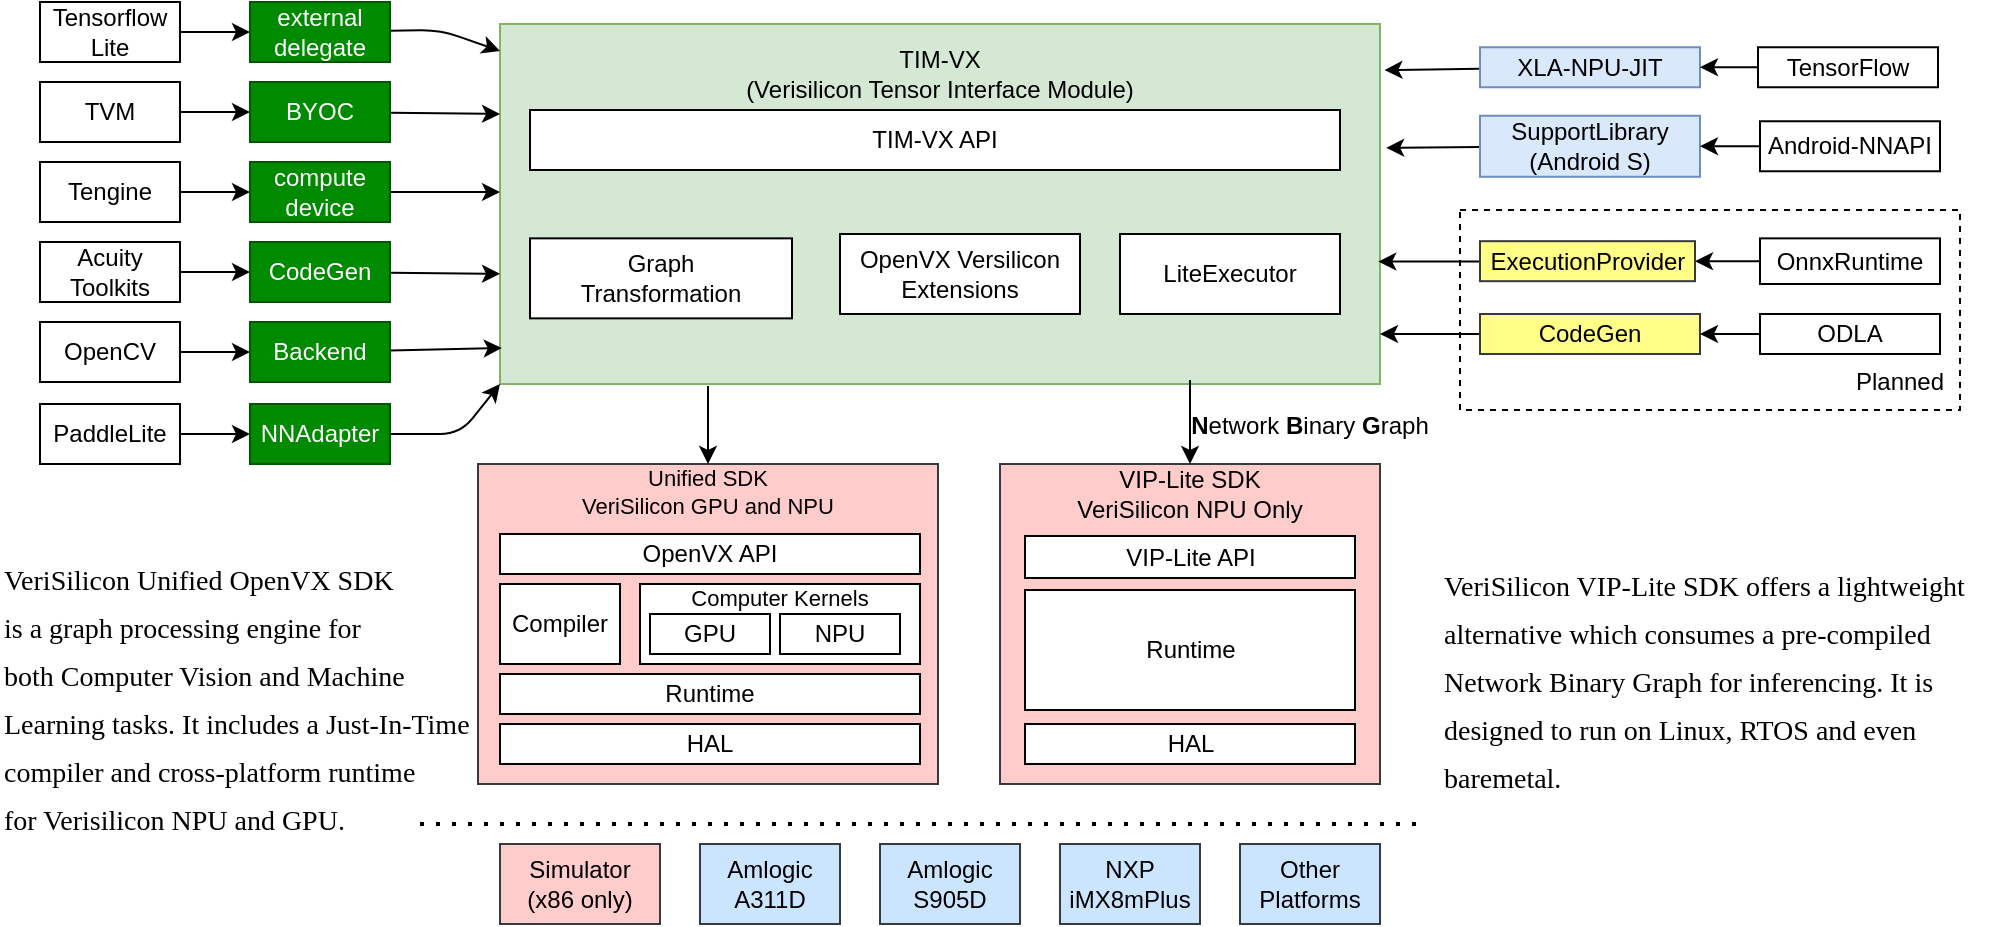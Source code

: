 <mxfile>
    <diagram id="VHfcqXCgYyYvh84WI8c_" name="Page-1">
        <mxGraphModel dx="1181" dy="618" grid="1" gridSize="10" guides="1" tooltips="1" connect="1" arrows="1" fold="1" page="1" pageScale="1" pageWidth="1920" pageHeight="1200" math="0" shadow="0">
            <root>
                <mxCell id="0"/>
                <mxCell id="1" parent="0"/>
                <mxCell id="7hn8l3dEzRy8Bgzg2w-8-24" value="" style="rounded=0;whiteSpace=wrap;html=1;strokeColor=#000000;fontColor=#000000;dashed=1;" parent="1" vertex="1">
                    <mxGeometry x="760" y="130" width="250" height="100" as="geometry"/>
                </mxCell>
                <mxCell id="O1ek9wwueyP22K0zIJVe-6" value="Unified SDK&lt;br style=&quot;font-size: 11px&quot;&gt;VeriSilicon GPU and NPU&lt;br&gt;&lt;br&gt;&lt;br&gt;&lt;br&gt;&lt;br&gt;&lt;br&gt;&lt;br style=&quot;font-size: 11px&quot;&gt;&lt;br style=&quot;font-size: 11px&quot;&gt;&lt;br style=&quot;font-size: 11px&quot;&gt;&lt;br style=&quot;font-size: 11px&quot;&gt;&lt;br style=&quot;font-size: 11px&quot;&gt;" style="rounded=0;whiteSpace=wrap;html=1;fillColor=#ffcccc;fontSize=11;strokeColor=#36393d;" parent="1" vertex="1">
                    <mxGeometry x="269" y="257" width="230" height="160" as="geometry"/>
                </mxCell>
                <mxCell id="O1ek9wwueyP22K0zIJVe-44" value="Computer Kernels&lt;br style=&quot;font-size: 11px;&quot;&gt;&lt;br style=&quot;font-size: 11px;&quot;&gt;&lt;br style=&quot;font-size: 11px;&quot;&gt;" style="rounded=0;whiteSpace=wrap;html=1;fontSize=11;" parent="1" vertex="1">
                    <mxGeometry x="350" y="317" width="140" height="40" as="geometry"/>
                </mxCell>
                <mxCell id="O1ek9wwueyP22K0zIJVe-5" value="TIM-VX&lt;br&gt;(Verisilicon Tensor Interface Module)&lt;br&gt;&lt;br&gt;&lt;br&gt;&lt;br&gt;&lt;br&gt;&lt;br&gt;&lt;br&gt;&lt;br&gt;&lt;br&gt;&lt;br&gt;" style="rounded=0;whiteSpace=wrap;html=1;fillColor=#d5e8d4;strokeColor=#82b366;" parent="1" vertex="1">
                    <mxGeometry x="280" y="37" width="440" height="180" as="geometry"/>
                </mxCell>
                <mxCell id="O1ek9wwueyP22K0zIJVe-1" value="TIM-VX API" style="rounded=0;whiteSpace=wrap;html=1;" parent="1" vertex="1">
                    <mxGeometry x="295" y="80" width="405" height="30" as="geometry"/>
                </mxCell>
                <mxCell id="O1ek9wwueyP22K0zIJVe-2" value="Graph&lt;br&gt;Transformation" style="rounded=0;whiteSpace=wrap;html=1;" parent="1" vertex="1">
                    <mxGeometry x="295" y="144.18" width="131" height="40" as="geometry"/>
                </mxCell>
                <mxCell id="O1ek9wwueyP22K0zIJVe-4" value="OpenVX Versilicon Extensions" style="rounded=0;whiteSpace=wrap;html=1;align=center;" parent="1" vertex="1">
                    <mxGeometry x="450" y="142" width="120" height="40" as="geometry"/>
                </mxCell>
                <mxCell id="O1ek9wwueyP22K0zIJVe-7" value="HAL" style="rounded=0;whiteSpace=wrap;html=1;" parent="1" vertex="1">
                    <mxGeometry x="280" y="387" width="210" height="20" as="geometry"/>
                </mxCell>
                <mxCell id="O1ek9wwueyP22K0zIJVe-8" value="OpenVX API" style="rounded=0;whiteSpace=wrap;html=1;" parent="1" vertex="1">
                    <mxGeometry x="280" y="292" width="210" height="20" as="geometry"/>
                </mxCell>
                <mxCell id="O1ek9wwueyP22K0zIJVe-12" value="Compiler" style="rounded=0;whiteSpace=wrap;html=1;" parent="1" vertex="1">
                    <mxGeometry x="280" y="317" width="60" height="40" as="geometry"/>
                </mxCell>
                <mxCell id="O1ek9wwueyP22K0zIJVe-13" value="Amlogic&lt;br&gt;A311D" style="rounded=0;whiteSpace=wrap;html=1;fillColor=#cce5ff;strokeColor=#36393d;" parent="1" vertex="1">
                    <mxGeometry x="380" y="447" width="70" height="40" as="geometry"/>
                </mxCell>
                <mxCell id="O1ek9wwueyP22K0zIJVe-15" value="NXP&lt;br&gt;iMX8mPlus" style="rounded=0;whiteSpace=wrap;html=1;fillColor=#cce5ff;strokeColor=#36393d;" parent="1" vertex="1">
                    <mxGeometry x="560" y="447" width="70" height="40" as="geometry"/>
                </mxCell>
                <mxCell id="O1ek9wwueyP22K0zIJVe-16" value="Simulator&lt;br&gt;(x86 only)" style="rounded=0;whiteSpace=wrap;html=1;fillColor=#ffcccc;strokeColor=#36393d;" parent="1" vertex="1">
                    <mxGeometry x="280" y="447" width="80" height="40" as="geometry"/>
                </mxCell>
                <mxCell id="13" style="edgeStyle=none;html=1;" parent="1" source="O1ek9wwueyP22K0zIJVe-17" target="O1ek9wwueyP22K0zIJVe-5" edge="1">
                    <mxGeometry relative="1" as="geometry">
                        <Array as="points">
                            <mxPoint x="250" y="40"/>
                        </Array>
                    </mxGeometry>
                </mxCell>
                <mxCell id="O1ek9wwueyP22K0zIJVe-17" value="external&lt;br&gt;delegate" style="rounded=0;whiteSpace=wrap;html=1;fillColor=#008a00;strokeColor=#005700;fontColor=#ffffff;" parent="1" vertex="1">
                    <mxGeometry x="155" y="26" width="70" height="30" as="geometry"/>
                </mxCell>
                <mxCell id="14" style="edgeStyle=none;html=1;entryX=0;entryY=0.25;entryDx=0;entryDy=0;" parent="1" source="O1ek9wwueyP22K0zIJVe-18" target="O1ek9wwueyP22K0zIJVe-5" edge="1">
                    <mxGeometry relative="1" as="geometry"/>
                </mxCell>
                <mxCell id="O1ek9wwueyP22K0zIJVe-18" value="BYOC" style="rounded=0;whiteSpace=wrap;html=1;fillColor=#008a00;strokeColor=#005700;fontColor=#ffffff;" parent="1" vertex="1">
                    <mxGeometry x="155" y="66" width="70" height="30" as="geometry"/>
                </mxCell>
                <mxCell id="15" style="edgeStyle=none;html=1;entryX=0;entryY=0.467;entryDx=0;entryDy=0;entryPerimeter=0;" parent="1" source="O1ek9wwueyP22K0zIJVe-19" target="O1ek9wwueyP22K0zIJVe-5" edge="1">
                    <mxGeometry relative="1" as="geometry"/>
                </mxCell>
                <mxCell id="O1ek9wwueyP22K0zIJVe-19" value="compute&lt;br&gt;device" style="rounded=0;whiteSpace=wrap;html=1;fillColor=#008a00;strokeColor=#005700;fontColor=#ffffff;" parent="1" vertex="1">
                    <mxGeometry x="155" y="106" width="70" height="30" as="geometry"/>
                </mxCell>
                <mxCell id="O1ek9wwueyP22K0zIJVe-31" style="edgeStyle=orthogonalEdgeStyle;rounded=0;orthogonalLoop=1;jettySize=auto;html=1;exitX=1;exitY=0.5;exitDx=0;exitDy=0;entryX=0;entryY=0.5;entryDx=0;entryDy=0;" parent="1" source="O1ek9wwueyP22K0zIJVe-21" target="O1ek9wwueyP22K0zIJVe-17" edge="1">
                    <mxGeometry relative="1" as="geometry"/>
                </mxCell>
                <mxCell id="O1ek9wwueyP22K0zIJVe-21" value="Tensorflow Lite" style="rounded=0;whiteSpace=wrap;html=1;" parent="1" vertex="1">
                    <mxGeometry x="50" y="26" width="70" height="30" as="geometry"/>
                </mxCell>
                <mxCell id="O1ek9wwueyP22K0zIJVe-33" style="edgeStyle=orthogonalEdgeStyle;rounded=0;orthogonalLoop=1;jettySize=auto;html=1;exitX=1;exitY=0.5;exitDx=0;exitDy=0;entryX=0;entryY=0.5;entryDx=0;entryDy=0;" parent="1" source="O1ek9wwueyP22K0zIJVe-22" target="O1ek9wwueyP22K0zIJVe-18" edge="1">
                    <mxGeometry relative="1" as="geometry"/>
                </mxCell>
                <mxCell id="O1ek9wwueyP22K0zIJVe-22" value="TVM" style="rounded=0;whiteSpace=wrap;html=1;" parent="1" vertex="1">
                    <mxGeometry x="50" y="66" width="70" height="30" as="geometry"/>
                </mxCell>
                <mxCell id="O1ek9wwueyP22K0zIJVe-35" style="edgeStyle=orthogonalEdgeStyle;rounded=0;orthogonalLoop=1;jettySize=auto;html=1;exitX=1;exitY=0.5;exitDx=0;exitDy=0;" parent="1" source="O1ek9wwueyP22K0zIJVe-23" target="O1ek9wwueyP22K0zIJVe-19" edge="1">
                    <mxGeometry relative="1" as="geometry"/>
                </mxCell>
                <mxCell id="O1ek9wwueyP22K0zIJVe-23" value="Tengine" style="rounded=0;whiteSpace=wrap;html=1;" parent="1" vertex="1">
                    <mxGeometry x="50" y="106" width="70" height="30" as="geometry"/>
                </mxCell>
                <mxCell id="E49QVNKm6BqZbPj6xxwa-10" style="edgeStyle=orthogonalEdgeStyle;rounded=0;orthogonalLoop=1;jettySize=auto;html=1;exitX=1;exitY=0.5;exitDx=0;exitDy=0;entryX=0;entryY=0.5;entryDx=0;entryDy=0;fontSize=20;fontColor=#FFFFFF;" parent="1" source="O1ek9wwueyP22K0zIJVe-27" target="E49QVNKm6BqZbPj6xxwa-9" edge="1">
                    <mxGeometry relative="1" as="geometry"/>
                </mxCell>
                <mxCell id="O1ek9wwueyP22K0zIJVe-27" value="Acuity&lt;br&gt;Toolkits" style="rounded=0;whiteSpace=wrap;html=1;" parent="1" vertex="1">
                    <mxGeometry x="50" y="146" width="70" height="30" as="geometry"/>
                </mxCell>
                <mxCell id="O1ek9wwueyP22K0zIJVe-28" value="Other Platforms" style="rounded=0;whiteSpace=wrap;html=1;fillColor=#cce5ff;strokeColor=#36393d;" parent="1" vertex="1">
                    <mxGeometry x="650" y="447" width="70" height="40" as="geometry"/>
                </mxCell>
                <mxCell id="O1ek9wwueyP22K0zIJVe-29" value="" style="endArrow=none;dashed=1;html=1;dashPattern=1 3;strokeWidth=2;rounded=0;" parent="1" edge="1">
                    <mxGeometry width="50" height="50" relative="1" as="geometry">
                        <mxPoint x="240" y="437" as="sourcePoint"/>
                        <mxPoint x="740" y="437" as="targetPoint"/>
                    </mxGeometry>
                </mxCell>
                <mxCell id="O1ek9wwueyP22K0zIJVe-39" value="VIP-Lite SDK&lt;br&gt;VeriSilicon NPU Only&lt;br&gt;&lt;br&gt;&lt;br&gt;&lt;br&gt;&lt;br&gt;&lt;br&gt;&lt;br&gt;&lt;br&gt;&lt;br&gt;&lt;br&gt;" style="rounded=0;whiteSpace=wrap;html=1;fillColor=#ffcccc;strokeColor=#36393d;" parent="1" vertex="1">
                    <mxGeometry x="530" y="257" width="190" height="160" as="geometry"/>
                </mxCell>
                <mxCell id="O1ek9wwueyP22K0zIJVe-40" value="HAL" style="rounded=0;whiteSpace=wrap;html=1;" parent="1" vertex="1">
                    <mxGeometry x="542.5" y="387" width="165" height="20" as="geometry"/>
                </mxCell>
                <mxCell id="O1ek9wwueyP22K0zIJVe-41" value="Runtime" style="rounded=0;whiteSpace=wrap;html=1;" parent="1" vertex="1">
                    <mxGeometry x="542.5" y="320" width="165" height="60" as="geometry"/>
                </mxCell>
                <mxCell id="O1ek9wwueyP22K0zIJVe-42" value="GPU" style="rounded=0;whiteSpace=wrap;html=1;" parent="1" vertex="1">
                    <mxGeometry x="355" y="332" width="60" height="20" as="geometry"/>
                </mxCell>
                <mxCell id="O1ek9wwueyP22K0zIJVe-43" value="NPU" style="rounded=0;whiteSpace=wrap;html=1;" parent="1" vertex="1">
                    <mxGeometry x="420" y="332" width="60" height="20" as="geometry"/>
                </mxCell>
                <mxCell id="O1ek9wwueyP22K0zIJVe-45" value="Runtime" style="rounded=0;whiteSpace=wrap;html=1;" parent="1" vertex="1">
                    <mxGeometry x="280" y="362" width="210" height="20" as="geometry"/>
                </mxCell>
                <mxCell id="O1ek9wwueyP22K0zIJVe-48" value="LiteExecutor" style="rounded=0;whiteSpace=wrap;html=1;" parent="1" vertex="1">
                    <mxGeometry x="590" y="142" width="110" height="40" as="geometry"/>
                </mxCell>
                <mxCell id="7hn8l3dEzRy8Bgzg2w-8-1" value="" style="endArrow=classic;html=1;" parent="1" target="O1ek9wwueyP22K0zIJVe-39" edge="1">
                    <mxGeometry width="50" height="50" relative="1" as="geometry">
                        <mxPoint x="625" y="215" as="sourcePoint"/>
                        <mxPoint x="800" y="217" as="targetPoint"/>
                    </mxGeometry>
                </mxCell>
                <mxCell id="7hn8l3dEzRy8Bgzg2w-8-2" value="&lt;b&gt;N&lt;/b&gt;etwork &lt;b&gt;B&lt;/b&gt;inary &lt;b&gt;G&lt;/b&gt;raph" style="text;html=1;strokeColor=none;fillColor=none;align=center;verticalAlign=middle;whiteSpace=wrap;rounded=0;" parent="1" vertex="1">
                    <mxGeometry x="620" y="228" width="130" height="20" as="geometry"/>
                </mxCell>
                <mxCell id="7hn8l3dEzRy8Bgzg2w-8-3" value="" style="endArrow=classic;html=1;fontColor=#FF3333;entryX=0.5;entryY=0;entryDx=0;entryDy=0;" parent="1" target="O1ek9wwueyP22K0zIJVe-6" edge="1">
                    <mxGeometry width="50" height="50" relative="1" as="geometry">
                        <mxPoint x="384" y="218" as="sourcePoint"/>
                        <mxPoint x="470" y="237" as="targetPoint"/>
                    </mxGeometry>
                </mxCell>
                <mxCell id="19" style="edgeStyle=none;html=1;entryX=1.005;entryY=0.128;entryDx=0;entryDy=0;entryPerimeter=0;" edge="1" parent="1" source="7hn8l3dEzRy8Bgzg2w-8-5" target="O1ek9wwueyP22K0zIJVe-5">
                    <mxGeometry relative="1" as="geometry"/>
                </mxCell>
                <mxCell id="7hn8l3dEzRy8Bgzg2w-8-5" value="XLA-NPU-JIT" style="rounded=0;whiteSpace=wrap;html=1;fillColor=#dae8fc;strokeColor=#6c8ebf;" parent="1" vertex="1">
                    <mxGeometry x="770" y="48.63" width="110" height="20" as="geometry"/>
                </mxCell>
                <mxCell id="7hn8l3dEzRy8Bgzg2w-8-8" style="edgeStyle=orthogonalEdgeStyle;rounded=0;orthogonalLoop=1;jettySize=auto;html=1;entryX=1;entryY=0.5;entryDx=0;entryDy=0;fontColor=#000000;" parent="1" source="7hn8l3dEzRy8Bgzg2w-8-7" target="7hn8l3dEzRy8Bgzg2w-8-5" edge="1">
                    <mxGeometry relative="1" as="geometry"/>
                </mxCell>
                <mxCell id="7hn8l3dEzRy8Bgzg2w-8-7" value="TensorFlow" style="rounded=0;whiteSpace=wrap;html=1;strokeColor=#000000;" parent="1" vertex="1">
                    <mxGeometry x="909" y="48.63" width="90" height="20" as="geometry"/>
                </mxCell>
                <mxCell id="20" style="edgeStyle=none;html=1;entryX=1.007;entryY=0.344;entryDx=0;entryDy=0;entryPerimeter=0;" edge="1" parent="1" source="7hn8l3dEzRy8Bgzg2w-8-9" target="O1ek9wwueyP22K0zIJVe-5">
                    <mxGeometry relative="1" as="geometry"/>
                </mxCell>
                <mxCell id="7hn8l3dEzRy8Bgzg2w-8-9" value="SupportLibrary&lt;br&gt;(Android S)" style="rounded=0;whiteSpace=wrap;html=1;strokeColor=#6c8ebf;fillColor=#dae8fc;" parent="1" vertex="1">
                    <mxGeometry x="770" y="82.88" width="110" height="30.5" as="geometry"/>
                </mxCell>
                <mxCell id="7hn8l3dEzRy8Bgzg2w-8-11" style="edgeStyle=orthogonalEdgeStyle;rounded=0;orthogonalLoop=1;jettySize=auto;html=1;entryX=1;entryY=0.5;entryDx=0;entryDy=0;fontColor=#000000;" parent="1" source="7hn8l3dEzRy8Bgzg2w-8-10" target="7hn8l3dEzRy8Bgzg2w-8-9" edge="1">
                    <mxGeometry relative="1" as="geometry"/>
                </mxCell>
                <mxCell id="7hn8l3dEzRy8Bgzg2w-8-10" value="Android-NNAPI" style="rounded=0;whiteSpace=wrap;html=1;strokeColor=#000000;" parent="1" vertex="1">
                    <mxGeometry x="910" y="85.63" width="90" height="25" as="geometry"/>
                </mxCell>
                <mxCell id="7hn8l3dEzRy8Bgzg2w-8-22" value="" style="edgeStyle=orthogonalEdgeStyle;rounded=0;orthogonalLoop=1;jettySize=auto;html=1;fontColor=#000000;" parent="1" source="7hn8l3dEzRy8Bgzg2w-8-20" target="7hn8l3dEzRy8Bgzg2w-8-21" edge="1">
                    <mxGeometry relative="1" as="geometry"/>
                </mxCell>
                <mxCell id="2" style="edgeStyle=none;html=1;entryX=0.998;entryY=0.66;entryDx=0;entryDy=0;entryPerimeter=0;" parent="1" source="7hn8l3dEzRy8Bgzg2w-8-21" target="O1ek9wwueyP22K0zIJVe-5" edge="1">
                    <mxGeometry relative="1" as="geometry"/>
                </mxCell>
                <mxCell id="7hn8l3dEzRy8Bgzg2w-8-21" value="ExecutionProvider" style="whiteSpace=wrap;html=1;rounded=0;fillColor=#ffff88;strokeColor=#36393d;" parent="1" vertex="1">
                    <mxGeometry x="770" y="145.59" width="107.5" height="20" as="geometry"/>
                </mxCell>
                <mxCell id="7hn8l3dEzRy8Bgzg2w-8-35" style="edgeStyle=orthogonalEdgeStyle;rounded=0;orthogonalLoop=1;jettySize=auto;html=1;entryX=1;entryY=0.5;entryDx=0;entryDy=0;fontColor=#000000;" parent="1" source="7hn8l3dEzRy8Bgzg2w-8-32" target="7hn8l3dEzRy8Bgzg2w-8-34" edge="1">
                    <mxGeometry relative="1" as="geometry"/>
                </mxCell>
                <mxCell id="7hn8l3dEzRy8Bgzg2w-8-32" value="ODLA" style="rounded=0;whiteSpace=wrap;html=1;strokeColor=#000000;fontColor=#000000;" parent="1" vertex="1">
                    <mxGeometry x="910" y="182" width="90" height="20" as="geometry"/>
                </mxCell>
                <mxCell id="7hn8l3dEzRy8Bgzg2w-8-36" style="edgeStyle=orthogonalEdgeStyle;rounded=0;orthogonalLoop=1;jettySize=auto;html=1;entryX=1;entryY=0.861;entryDx=0;entryDy=0;entryPerimeter=0;fontColor=#000000;" parent="1" source="7hn8l3dEzRy8Bgzg2w-8-34" target="O1ek9wwueyP22K0zIJVe-5" edge="1">
                    <mxGeometry relative="1" as="geometry"/>
                </mxCell>
                <mxCell id="7hn8l3dEzRy8Bgzg2w-8-34" value="CodeGen" style="rounded=0;whiteSpace=wrap;html=1;strokeColor=#36393d;fillColor=#ffff88;" parent="1" vertex="1">
                    <mxGeometry x="770" y="182" width="110" height="20" as="geometry"/>
                </mxCell>
                <mxCell id="7hn8l3dEzRy8Bgzg2w-8-14" value="Planned" style="text;html=1;fillColor=none;align=center;verticalAlign=middle;whiteSpace=wrap;rounded=0;fontColor=#000000;dashed=1;" parent="1" vertex="1">
                    <mxGeometry x="935" y="195" width="90" height="42" as="geometry"/>
                </mxCell>
                <mxCell id="7hn8l3dEzRy8Bgzg2w-8-20" value="OnnxRuntime" style="rounded=0;whiteSpace=wrap;html=1;strokeColor=#000000;" parent="1" vertex="1">
                    <mxGeometry x="910" y="144.18" width="90" height="22.82" as="geometry"/>
                </mxCell>
                <mxCell id="16" style="edgeStyle=none;html=1;entryX=0;entryY=0.694;entryDx=0;entryDy=0;entryPerimeter=0;" parent="1" source="E49QVNKm6BqZbPj6xxwa-9" target="O1ek9wwueyP22K0zIJVe-5" edge="1">
                    <mxGeometry relative="1" as="geometry"/>
                </mxCell>
                <mxCell id="E49QVNKm6BqZbPj6xxwa-9" value="CodeGen" style="rounded=0;whiteSpace=wrap;html=1;fillColor=#008a00;strokeColor=#005700;fontColor=#ffffff;" parent="1" vertex="1">
                    <mxGeometry x="155" y="146" width="70" height="30" as="geometry"/>
                </mxCell>
                <mxCell id="E49QVNKm6BqZbPj6xxwa-12" value="Amlogic&lt;br&gt;S905D" style="rounded=0;whiteSpace=wrap;html=1;fillColor=#cce5ff;strokeColor=#36393d;" parent="1" vertex="1">
                    <mxGeometry x="470" y="447" width="70" height="40" as="geometry"/>
                </mxCell>
                <mxCell id="E49QVNKm6BqZbPj6xxwa-14" value="VIP-Lite API" style="rounded=0;whiteSpace=wrap;html=1;" parent="1" vertex="1">
                    <mxGeometry x="542.5" y="293" width="165" height="21" as="geometry"/>
                </mxCell>
                <mxCell id="E49QVNKm6BqZbPj6xxwa-15" value="&lt;font color=&quot;#000000&quot; style=&quot;font-size: 14px&quot;&gt;&lt;font face=&quot;Times New Roman&quot;&gt;VeriSilicon Unified OpenVX SDK&lt;br&gt;is a graph processing engine for&lt;br&gt;both Computer Vision and Machine&lt;br&gt;Learning tasks. It includes a Just-In-Time&lt;br&gt;compiler and cross-platform runtime&lt;br&gt;for Verisilicon NPU and GPU.&lt;/font&gt;&lt;br&gt;&lt;/font&gt;" style="text;html=1;align=left;verticalAlign=middle;resizable=0;points=[];autosize=1;strokeColor=none;fillColor=none;fontSize=20;fontColor=#FFFFFF;" parent="1" vertex="1">
                    <mxGeometry x="30" y="287" width="250" height="170" as="geometry"/>
                </mxCell>
                <mxCell id="E49QVNKm6BqZbPj6xxwa-17" value="&lt;font color=&quot;#000000&quot; style=&quot;font-size: 14px&quot;&gt;&lt;font face=&quot;Times New Roman&quot;&gt;VeriSilicon VIP-Lite SDK offers a lightweight&lt;br&gt;alternative which consumes a pre-compiled&amp;nbsp;&lt;br&gt;Network Binary Graph for inferencing. It is&lt;br&gt;designed to run on Linux, RTOS and even&lt;br&gt;baremetal.&lt;/font&gt;&lt;br&gt;&lt;/font&gt;" style="text;html=1;align=left;verticalAlign=middle;resizable=0;points=[];autosize=1;strokeColor=none;fillColor=none;fontSize=20;fontColor=#FFFFFF;" parent="1" vertex="1">
                    <mxGeometry x="750" y="293" width="280" height="140" as="geometry"/>
                </mxCell>
                <mxCell id="8" style="edgeStyle=none;html=1;entryX=0;entryY=0.5;entryDx=0;entryDy=0;" parent="1" source="3" target="7" edge="1">
                    <mxGeometry relative="1" as="geometry"/>
                </mxCell>
                <mxCell id="3" value="OpenCV" style="rounded=0;whiteSpace=wrap;html=1;" parent="1" vertex="1">
                    <mxGeometry x="50" y="186" width="70" height="30" as="geometry"/>
                </mxCell>
                <mxCell id="11" style="edgeStyle=none;html=1;entryX=0;entryY=0.5;entryDx=0;entryDy=0;" parent="1" source="6" target="10" edge="1">
                    <mxGeometry relative="1" as="geometry"/>
                </mxCell>
                <mxCell id="6" value="PaddleLite" style="rounded=0;whiteSpace=wrap;html=1;" parent="1" vertex="1">
                    <mxGeometry x="50" y="227" width="70" height="30" as="geometry"/>
                </mxCell>
                <mxCell id="17" style="edgeStyle=none;html=1;entryX=0.002;entryY=0.9;entryDx=0;entryDy=0;entryPerimeter=0;" parent="1" source="7" target="O1ek9wwueyP22K0zIJVe-5" edge="1">
                    <mxGeometry relative="1" as="geometry"/>
                </mxCell>
                <mxCell id="7" value="Backend" style="rounded=0;whiteSpace=wrap;html=1;fillColor=#008a00;strokeColor=#005700;fontColor=#ffffff;" parent="1" vertex="1">
                    <mxGeometry x="155" y="186" width="70" height="30" as="geometry"/>
                </mxCell>
                <mxCell id="18" style="edgeStyle=none;html=1;entryX=0;entryY=1;entryDx=0;entryDy=0;" parent="1" source="10" target="O1ek9wwueyP22K0zIJVe-5" edge="1">
                    <mxGeometry relative="1" as="geometry">
                        <Array as="points">
                            <mxPoint x="260" y="242"/>
                        </Array>
                    </mxGeometry>
                </mxCell>
                <mxCell id="10" value="NNAdapter" style="rounded=0;whiteSpace=wrap;html=1;fillColor=#008a00;strokeColor=#005700;fontColor=#ffffff;" parent="1" vertex="1">
                    <mxGeometry x="155" y="227" width="70" height="30" as="geometry"/>
                </mxCell>
            </root>
        </mxGraphModel>
    </diagram>
</mxfile>